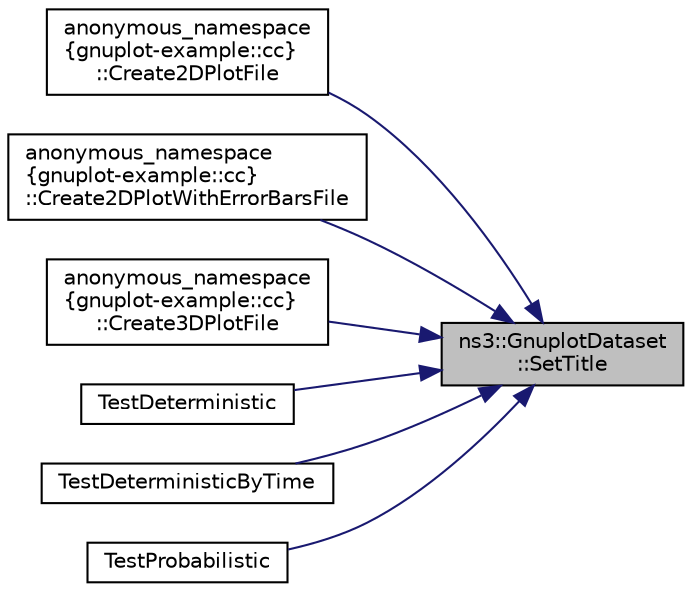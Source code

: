 digraph "ns3::GnuplotDataset::SetTitle"
{
 // LATEX_PDF_SIZE
  edge [fontname="Helvetica",fontsize="10",labelfontname="Helvetica",labelfontsize="10"];
  node [fontname="Helvetica",fontsize="10",shape=record];
  rankdir="RL";
  Node1 [label="ns3::GnuplotDataset\l::SetTitle",height=0.2,width=0.4,color="black", fillcolor="grey75", style="filled", fontcolor="black",tooltip="Change line title."];
  Node1 -> Node2 [dir="back",color="midnightblue",fontsize="10",style="solid",fontname="Helvetica"];
  Node2 [label="anonymous_namespace\l\{gnuplot-example::cc\}\l::Create2DPlotFile",height=0.2,width=0.4,color="black", fillcolor="white", style="filled",URL="$namespaceanonymous__namespace_02gnuplot-example_8cc_03.html#a48148f58505f5a68bf78fcf4267eca5c",tooltip=" "];
  Node1 -> Node3 [dir="back",color="midnightblue",fontsize="10",style="solid",fontname="Helvetica"];
  Node3 [label="anonymous_namespace\l\{gnuplot-example::cc\}\l::Create2DPlotWithErrorBarsFile",height=0.2,width=0.4,color="black", fillcolor="white", style="filled",URL="$namespaceanonymous__namespace_02gnuplot-example_8cc_03.html#a11b023238c45ea2f5b6be648547a9c17",tooltip=" "];
  Node1 -> Node4 [dir="back",color="midnightblue",fontsize="10",style="solid",fontname="Helvetica"];
  Node4 [label="anonymous_namespace\l\{gnuplot-example::cc\}\l::Create3DPlotFile",height=0.2,width=0.4,color="black", fillcolor="white", style="filled",URL="$namespaceanonymous__namespace_02gnuplot-example_8cc_03.html#a309389bcc2c085a1512a22cd8d0d654f",tooltip=" "];
  Node1 -> Node5 [dir="back",color="midnightblue",fontsize="10",style="solid",fontname="Helvetica"];
  Node5 [label="TestDeterministic",height=0.2,width=0.4,color="black", fillcolor="white", style="filled",URL="$main-propagation-loss_8cc.html#a4e5137292d7c72e9726190680c642e7d",tooltip=" "];
  Node1 -> Node6 [dir="back",color="midnightblue",fontsize="10",style="solid",fontname="Helvetica"];
  Node6 [label="TestDeterministicByTime",height=0.2,width=0.4,color="black", fillcolor="white", style="filled",URL="$main-propagation-loss_8cc.html#a093207d9d8a33b2bfc987434a52eeecc",tooltip=" "];
  Node1 -> Node7 [dir="back",color="midnightblue",fontsize="10",style="solid",fontname="Helvetica"];
  Node7 [label="TestProbabilistic",height=0.2,width=0.4,color="black", fillcolor="white", style="filled",URL="$main-propagation-loss_8cc.html#a2c280e21b5e273cca8f71b0f167e034f",tooltip=" "];
}
